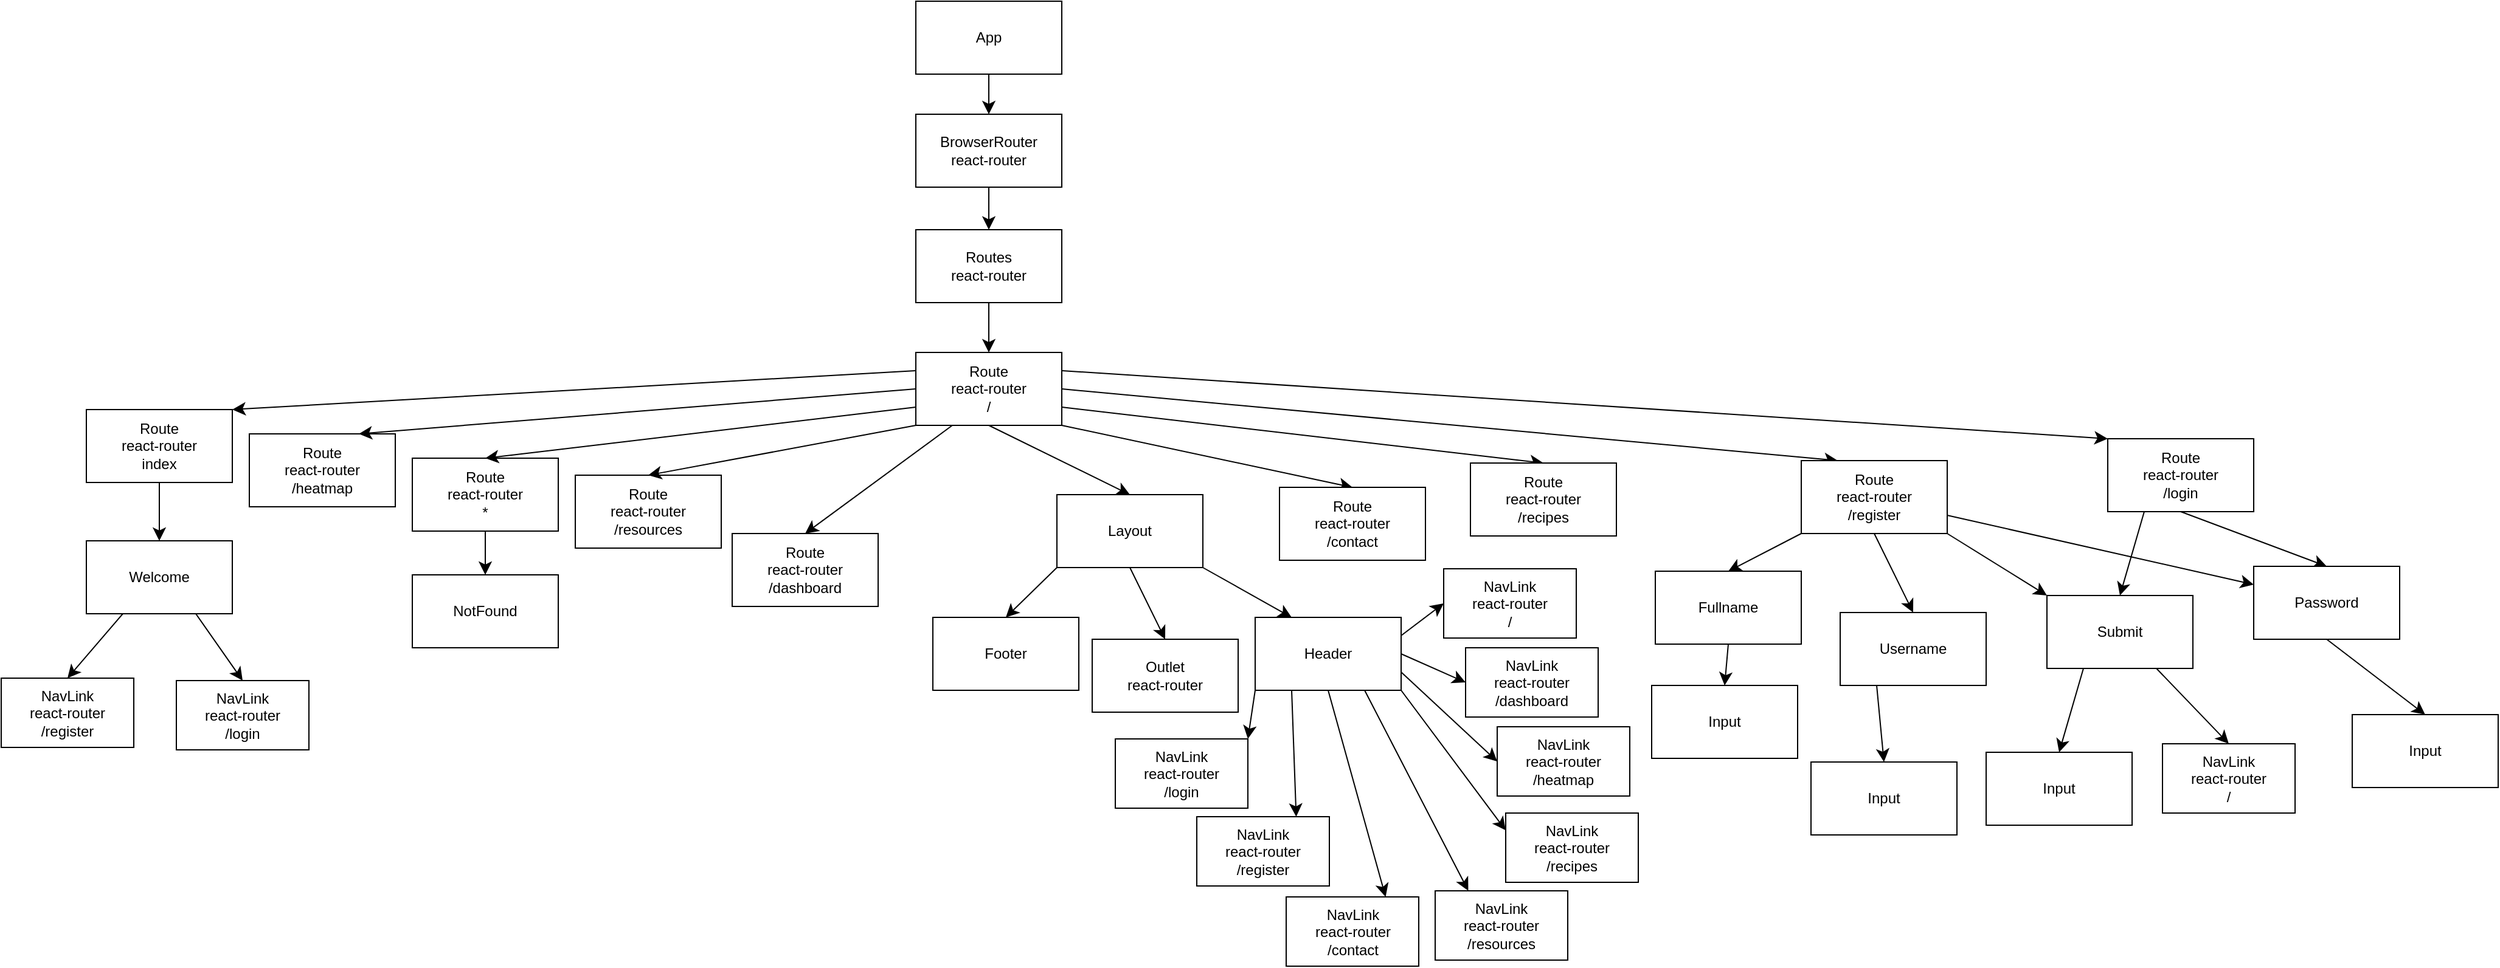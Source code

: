 <mxfile version="26.0.4">
  <diagram name="Page-1" id="x9pvSpp0PAn3SXcFR6wH">
    <mxGraphModel dx="3514" dy="1584" grid="0" gridSize="10" guides="1" tooltips="1" connect="1" arrows="1" fold="1" page="0" pageScale="1" pageWidth="850" pageHeight="1100" math="0" shadow="0">
      <root>
        <mxCell id="0" />
        <mxCell id="1" parent="0" />
        <mxCell id="64A-an-FrHLoS8Hmhy-h-107" style="edgeStyle=none;curved=1;rounded=0;orthogonalLoop=1;jettySize=auto;html=1;exitX=0.5;exitY=1;exitDx=0;exitDy=0;entryX=0.5;entryY=0;entryDx=0;entryDy=0;fontSize=12;startSize=8;endSize=8;" edge="1" parent="1" source="64A-an-FrHLoS8Hmhy-h-77" target="64A-an-FrHLoS8Hmhy-h-78">
          <mxGeometry relative="1" as="geometry" />
        </mxCell>
        <mxCell id="64A-an-FrHLoS8Hmhy-h-77" value="App" style="rounded=0;whiteSpace=wrap;html=1;" vertex="1" parent="1">
          <mxGeometry x="-61" y="-374" width="120" height="60" as="geometry" />
        </mxCell>
        <mxCell id="64A-an-FrHLoS8Hmhy-h-108" style="edgeStyle=none;curved=1;rounded=0;orthogonalLoop=1;jettySize=auto;html=1;exitX=0.5;exitY=1;exitDx=0;exitDy=0;fontSize=12;startSize=8;endSize=8;" edge="1" parent="1" source="64A-an-FrHLoS8Hmhy-h-78" target="64A-an-FrHLoS8Hmhy-h-79">
          <mxGeometry relative="1" as="geometry" />
        </mxCell>
        <mxCell id="64A-an-FrHLoS8Hmhy-h-78" value="&lt;div&gt;BrowserRouter&lt;/div&gt;react-router" style="rounded=0;whiteSpace=wrap;html=1;" vertex="1" parent="1">
          <mxGeometry x="-61" y="-281" width="120" height="60" as="geometry" />
        </mxCell>
        <mxCell id="64A-an-FrHLoS8Hmhy-h-109" style="edgeStyle=none;curved=1;rounded=0;orthogonalLoop=1;jettySize=auto;html=1;exitX=0.5;exitY=1;exitDx=0;exitDy=0;fontSize=12;startSize=8;endSize=8;" edge="1" parent="1" source="64A-an-FrHLoS8Hmhy-h-79" target="64A-an-FrHLoS8Hmhy-h-85">
          <mxGeometry relative="1" as="geometry" />
        </mxCell>
        <mxCell id="64A-an-FrHLoS8Hmhy-h-79" value="&lt;div&gt;Routes&lt;/div&gt;react-router" style="rounded=0;whiteSpace=wrap;html=1;" vertex="1" parent="1">
          <mxGeometry x="-61" y="-186" width="120" height="60" as="geometry" />
        </mxCell>
        <mxCell id="64A-an-FrHLoS8Hmhy-h-161" style="edgeStyle=none;curved=1;rounded=0;orthogonalLoop=1;jettySize=auto;html=1;exitX=0.25;exitY=1;exitDx=0;exitDy=0;entryX=0.5;entryY=0;entryDx=0;entryDy=0;fontSize=12;startSize=8;endSize=8;" edge="1" parent="1" source="64A-an-FrHLoS8Hmhy-h-80" target="64A-an-FrHLoS8Hmhy-h-160">
          <mxGeometry relative="1" as="geometry" />
        </mxCell>
        <mxCell id="64A-an-FrHLoS8Hmhy-h-162" style="edgeStyle=none;curved=1;rounded=0;orthogonalLoop=1;jettySize=auto;html=1;exitX=0.75;exitY=1;exitDx=0;exitDy=0;entryX=0.5;entryY=0;entryDx=0;entryDy=0;fontSize=12;startSize=8;endSize=8;" edge="1" parent="1" source="64A-an-FrHLoS8Hmhy-h-80" target="64A-an-FrHLoS8Hmhy-h-159">
          <mxGeometry relative="1" as="geometry" />
        </mxCell>
        <mxCell id="64A-an-FrHLoS8Hmhy-h-80" value="Welcome" style="rounded=0;whiteSpace=wrap;html=1;" vertex="1" parent="1">
          <mxGeometry x="-743" y="70" width="120" height="60" as="geometry" />
        </mxCell>
        <mxCell id="64A-an-FrHLoS8Hmhy-h-112" style="edgeStyle=none;curved=1;rounded=0;orthogonalLoop=1;jettySize=auto;html=1;exitX=0.5;exitY=1;exitDx=0;exitDy=0;entryX=0.5;entryY=0;entryDx=0;entryDy=0;fontSize=12;startSize=8;endSize=8;" edge="1" parent="1" source="64A-an-FrHLoS8Hmhy-h-81" target="64A-an-FrHLoS8Hmhy-h-87">
          <mxGeometry relative="1" as="geometry" />
        </mxCell>
        <mxCell id="64A-an-FrHLoS8Hmhy-h-81" value="&lt;div&gt;Route&lt;/div&gt;&lt;div&gt;react-router&lt;/div&gt;*" style="rounded=0;whiteSpace=wrap;html=1;" vertex="1" parent="1">
          <mxGeometry x="-475" y="2" width="120" height="60" as="geometry" />
        </mxCell>
        <mxCell id="64A-an-FrHLoS8Hmhy-h-82" value="&lt;div&gt;Route&lt;/div&gt;&lt;div&gt;react-router&lt;/div&gt;/heatmap" style="rounded=0;whiteSpace=wrap;html=1;" vertex="1" parent="1">
          <mxGeometry x="-609" y="-18" width="120" height="60" as="geometry" />
        </mxCell>
        <mxCell id="64A-an-FrHLoS8Hmhy-h-83" value="&lt;div&gt;Route&lt;/div&gt;&lt;div&gt;react-router&lt;/div&gt;/resources" style="rounded=0;whiteSpace=wrap;html=1;" vertex="1" parent="1">
          <mxGeometry x="-341" y="16" width="120" height="60" as="geometry" />
        </mxCell>
        <mxCell id="64A-an-FrHLoS8Hmhy-h-113" style="edgeStyle=none;curved=1;rounded=0;orthogonalLoop=1;jettySize=auto;html=1;exitX=0.5;exitY=1;exitDx=0;exitDy=0;entryX=0.5;entryY=0;entryDx=0;entryDy=0;fontSize=12;startSize=8;endSize=8;" edge="1" parent="1" source="64A-an-FrHLoS8Hmhy-h-84" target="64A-an-FrHLoS8Hmhy-h-80">
          <mxGeometry relative="1" as="geometry" />
        </mxCell>
        <mxCell id="64A-an-FrHLoS8Hmhy-h-84" value="&lt;div&gt;Route&lt;/div&gt;&lt;div&gt;react-router&lt;/div&gt;&lt;div&gt;index&lt;br&gt;&lt;/div&gt;" style="rounded=0;whiteSpace=wrap;html=1;" vertex="1" parent="1">
          <mxGeometry x="-743" y="-38" width="120" height="60" as="geometry" />
        </mxCell>
        <mxCell id="64A-an-FrHLoS8Hmhy-h-97" style="edgeStyle=none;curved=1;rounded=0;orthogonalLoop=1;jettySize=auto;html=1;exitX=0;exitY=0.25;exitDx=0;exitDy=0;entryX=1;entryY=0;entryDx=0;entryDy=0;fontSize=12;startSize=8;endSize=8;" edge="1" parent="1" source="64A-an-FrHLoS8Hmhy-h-85" target="64A-an-FrHLoS8Hmhy-h-84">
          <mxGeometry relative="1" as="geometry" />
        </mxCell>
        <mxCell id="64A-an-FrHLoS8Hmhy-h-98" style="edgeStyle=none;curved=1;rounded=0;orthogonalLoop=1;jettySize=auto;html=1;exitX=0;exitY=0.5;exitDx=0;exitDy=0;entryX=0.75;entryY=0;entryDx=0;entryDy=0;fontSize=12;startSize=8;endSize=8;" edge="1" parent="1" source="64A-an-FrHLoS8Hmhy-h-85" target="64A-an-FrHLoS8Hmhy-h-82">
          <mxGeometry relative="1" as="geometry" />
        </mxCell>
        <mxCell id="64A-an-FrHLoS8Hmhy-h-99" style="edgeStyle=none;curved=1;rounded=0;orthogonalLoop=1;jettySize=auto;html=1;exitX=0;exitY=0.75;exitDx=0;exitDy=0;entryX=0.5;entryY=0;entryDx=0;entryDy=0;fontSize=12;startSize=8;endSize=8;" edge="1" parent="1" source="64A-an-FrHLoS8Hmhy-h-85" target="64A-an-FrHLoS8Hmhy-h-81">
          <mxGeometry relative="1" as="geometry" />
        </mxCell>
        <mxCell id="64A-an-FrHLoS8Hmhy-h-100" style="edgeStyle=none;curved=1;rounded=0;orthogonalLoop=1;jettySize=auto;html=1;exitX=0;exitY=1;exitDx=0;exitDy=0;entryX=0.5;entryY=0;entryDx=0;entryDy=0;fontSize=12;startSize=8;endSize=8;" edge="1" parent="1" source="64A-an-FrHLoS8Hmhy-h-85" target="64A-an-FrHLoS8Hmhy-h-83">
          <mxGeometry relative="1" as="geometry" />
        </mxCell>
        <mxCell id="64A-an-FrHLoS8Hmhy-h-101" style="edgeStyle=none;curved=1;rounded=0;orthogonalLoop=1;jettySize=auto;html=1;exitX=1;exitY=0.25;exitDx=0;exitDy=0;entryX=0;entryY=0;entryDx=0;entryDy=0;fontSize=12;startSize=8;endSize=8;" edge="1" parent="1" source="64A-an-FrHLoS8Hmhy-h-85" target="64A-an-FrHLoS8Hmhy-h-89">
          <mxGeometry relative="1" as="geometry" />
        </mxCell>
        <mxCell id="64A-an-FrHLoS8Hmhy-h-102" style="edgeStyle=none;curved=1;rounded=0;orthogonalLoop=1;jettySize=auto;html=1;exitX=1;exitY=0.5;exitDx=0;exitDy=0;entryX=0.25;entryY=0;entryDx=0;entryDy=0;fontSize=12;startSize=8;endSize=8;" edge="1" parent="1" source="64A-an-FrHLoS8Hmhy-h-85" target="64A-an-FrHLoS8Hmhy-h-93">
          <mxGeometry relative="1" as="geometry" />
        </mxCell>
        <mxCell id="64A-an-FrHLoS8Hmhy-h-103" style="edgeStyle=none;curved=1;rounded=0;orthogonalLoop=1;jettySize=auto;html=1;exitX=1;exitY=0.75;exitDx=0;exitDy=0;entryX=0.5;entryY=0;entryDx=0;entryDy=0;fontSize=12;startSize=8;endSize=8;" edge="1" parent="1" source="64A-an-FrHLoS8Hmhy-h-85" target="64A-an-FrHLoS8Hmhy-h-92">
          <mxGeometry relative="1" as="geometry" />
        </mxCell>
        <mxCell id="64A-an-FrHLoS8Hmhy-h-104" style="edgeStyle=none;curved=1;rounded=0;orthogonalLoop=1;jettySize=auto;html=1;exitX=1;exitY=1;exitDx=0;exitDy=0;entryX=0.5;entryY=0;entryDx=0;entryDy=0;fontSize=12;startSize=8;endSize=8;" edge="1" parent="1" source="64A-an-FrHLoS8Hmhy-h-85" target="64A-an-FrHLoS8Hmhy-h-91">
          <mxGeometry relative="1" as="geometry" />
        </mxCell>
        <mxCell id="64A-an-FrHLoS8Hmhy-h-110" style="edgeStyle=none;curved=1;rounded=0;orthogonalLoop=1;jettySize=auto;html=1;exitX=0.25;exitY=1;exitDx=0;exitDy=0;entryX=0.5;entryY=0;entryDx=0;entryDy=0;fontSize=12;startSize=8;endSize=8;" edge="1" parent="1" source="64A-an-FrHLoS8Hmhy-h-85" target="64A-an-FrHLoS8Hmhy-h-90">
          <mxGeometry relative="1" as="geometry" />
        </mxCell>
        <mxCell id="64A-an-FrHLoS8Hmhy-h-120" style="edgeStyle=none;curved=1;rounded=0;orthogonalLoop=1;jettySize=auto;html=1;exitX=0.5;exitY=1;exitDx=0;exitDy=0;entryX=0.5;entryY=0;entryDx=0;entryDy=0;fontSize=12;startSize=8;endSize=8;" edge="1" parent="1" source="64A-an-FrHLoS8Hmhy-h-85" target="64A-an-FrHLoS8Hmhy-h-119">
          <mxGeometry relative="1" as="geometry" />
        </mxCell>
        <mxCell id="64A-an-FrHLoS8Hmhy-h-85" value="&lt;div&gt;Route&lt;/div&gt;&lt;div&gt;react-router&lt;/div&gt;/" style="rounded=0;whiteSpace=wrap;html=1;" vertex="1" parent="1">
          <mxGeometry x="-61" y="-85" width="120" height="60" as="geometry" />
        </mxCell>
        <mxCell id="64A-an-FrHLoS8Hmhy-h-87" value="NotFound" style="rounded=0;whiteSpace=wrap;html=1;" vertex="1" parent="1">
          <mxGeometry x="-475" y="98" width="120" height="60" as="geometry" />
        </mxCell>
        <mxCell id="64A-an-FrHLoS8Hmhy-h-184" style="edgeStyle=none;curved=1;rounded=0;orthogonalLoop=1;jettySize=auto;html=1;exitX=0.5;exitY=1;exitDx=0;exitDy=0;entryX=0.5;entryY=0;entryDx=0;entryDy=0;fontSize=12;startSize=8;endSize=8;" edge="1" parent="1" source="64A-an-FrHLoS8Hmhy-h-89" target="64A-an-FrHLoS8Hmhy-h-165">
          <mxGeometry relative="1" as="geometry" />
        </mxCell>
        <mxCell id="64A-an-FrHLoS8Hmhy-h-187" style="edgeStyle=none;curved=1;rounded=0;orthogonalLoop=1;jettySize=auto;html=1;exitX=0.25;exitY=1;exitDx=0;exitDy=0;entryX=0.5;entryY=0;entryDx=0;entryDy=0;fontSize=12;startSize=8;endSize=8;" edge="1" parent="1" source="64A-an-FrHLoS8Hmhy-h-89" target="64A-an-FrHLoS8Hmhy-h-166">
          <mxGeometry relative="1" as="geometry" />
        </mxCell>
        <mxCell id="64A-an-FrHLoS8Hmhy-h-89" value="&lt;div&gt;Route&lt;/div&gt;&lt;div&gt;react-router&lt;/div&gt;/login" style="rounded=0;whiteSpace=wrap;html=1;" vertex="1" parent="1">
          <mxGeometry x="919" y="-14" width="120" height="60" as="geometry" />
        </mxCell>
        <mxCell id="64A-an-FrHLoS8Hmhy-h-90" value="&lt;div&gt;Route&lt;/div&gt;&lt;div&gt;react-router&lt;/div&gt;/dashboard" style="rounded=0;whiteSpace=wrap;html=1;" vertex="1" parent="1">
          <mxGeometry x="-212" y="64" width="120" height="60" as="geometry" />
        </mxCell>
        <mxCell id="64A-an-FrHLoS8Hmhy-h-91" value="&lt;div&gt;Route&lt;/div&gt;&lt;div&gt;react-router&lt;/div&gt;/contact" style="rounded=0;whiteSpace=wrap;html=1;" vertex="1" parent="1">
          <mxGeometry x="238" y="26" width="120" height="60" as="geometry" />
        </mxCell>
        <mxCell id="64A-an-FrHLoS8Hmhy-h-92" value="&lt;div&gt;Route&lt;/div&gt;&lt;div&gt;react-router&lt;/div&gt;/recipes" style="rounded=0;whiteSpace=wrap;html=1;" vertex="1" parent="1">
          <mxGeometry x="395" y="6" width="120" height="60" as="geometry" />
        </mxCell>
        <mxCell id="64A-an-FrHLoS8Hmhy-h-167" style="edgeStyle=none;curved=1;rounded=0;orthogonalLoop=1;jettySize=auto;html=1;exitX=0;exitY=1;exitDx=0;exitDy=0;entryX=0.5;entryY=0;entryDx=0;entryDy=0;fontSize=12;startSize=8;endSize=8;" edge="1" parent="1" source="64A-an-FrHLoS8Hmhy-h-93" target="64A-an-FrHLoS8Hmhy-h-163">
          <mxGeometry relative="1" as="geometry" />
        </mxCell>
        <mxCell id="64A-an-FrHLoS8Hmhy-h-185" style="edgeStyle=none;curved=1;rounded=0;orthogonalLoop=1;jettySize=auto;html=1;exitX=0.5;exitY=1;exitDx=0;exitDy=0;entryX=0.5;entryY=0;entryDx=0;entryDy=0;fontSize=12;startSize=8;endSize=8;" edge="1" parent="1" source="64A-an-FrHLoS8Hmhy-h-93" target="64A-an-FrHLoS8Hmhy-h-164">
          <mxGeometry relative="1" as="geometry" />
        </mxCell>
        <mxCell id="64A-an-FrHLoS8Hmhy-h-186" style="edgeStyle=none;curved=1;rounded=0;orthogonalLoop=1;jettySize=auto;html=1;exitX=1;exitY=1;exitDx=0;exitDy=0;entryX=0;entryY=0;entryDx=0;entryDy=0;fontSize=12;startSize=8;endSize=8;" edge="1" parent="1" source="64A-an-FrHLoS8Hmhy-h-93" target="64A-an-FrHLoS8Hmhy-h-166">
          <mxGeometry relative="1" as="geometry" />
        </mxCell>
        <mxCell id="64A-an-FrHLoS8Hmhy-h-188" style="edgeStyle=none;curved=1;rounded=0;orthogonalLoop=1;jettySize=auto;html=1;exitX=1;exitY=0.75;exitDx=0;exitDy=0;entryX=0;entryY=0.25;entryDx=0;entryDy=0;fontSize=12;startSize=8;endSize=8;" edge="1" parent="1" source="64A-an-FrHLoS8Hmhy-h-93" target="64A-an-FrHLoS8Hmhy-h-165">
          <mxGeometry relative="1" as="geometry" />
        </mxCell>
        <mxCell id="64A-an-FrHLoS8Hmhy-h-93" value="&lt;div&gt;Route&lt;/div&gt;&lt;div&gt;react-router&lt;/div&gt;/register" style="rounded=0;whiteSpace=wrap;html=1;" vertex="1" parent="1">
          <mxGeometry x="667" y="4" width="120" height="60" as="geometry" />
        </mxCell>
        <mxCell id="64A-an-FrHLoS8Hmhy-h-116" value="Footer" style="rounded=0;whiteSpace=wrap;html=1;" vertex="1" parent="1">
          <mxGeometry x="-47" y="133" width="120" height="60" as="geometry" />
        </mxCell>
        <mxCell id="64A-an-FrHLoS8Hmhy-h-117" value="&lt;div&gt;Outlet&lt;/div&gt;&lt;div&gt;react-router&lt;br&gt;&lt;/div&gt;" style="rounded=0;whiteSpace=wrap;html=1;" vertex="1" parent="1">
          <mxGeometry x="84" y="151" width="120" height="60" as="geometry" />
        </mxCell>
        <mxCell id="64A-an-FrHLoS8Hmhy-h-151" style="edgeStyle=none;curved=1;rounded=0;orthogonalLoop=1;jettySize=auto;html=1;exitX=1;exitY=0.25;exitDx=0;exitDy=0;entryX=0;entryY=0.5;entryDx=0;entryDy=0;fontSize=12;startSize=8;endSize=8;" edge="1" parent="1" source="64A-an-FrHLoS8Hmhy-h-118" target="64A-an-FrHLoS8Hmhy-h-135">
          <mxGeometry relative="1" as="geometry" />
        </mxCell>
        <mxCell id="64A-an-FrHLoS8Hmhy-h-152" style="edgeStyle=none;curved=1;rounded=0;orthogonalLoop=1;jettySize=auto;html=1;exitX=1;exitY=0.5;exitDx=0;exitDy=0;entryX=0;entryY=0.5;entryDx=0;entryDy=0;fontSize=12;startSize=8;endSize=8;" edge="1" parent="1" source="64A-an-FrHLoS8Hmhy-h-118" target="64A-an-FrHLoS8Hmhy-h-146">
          <mxGeometry relative="1" as="geometry" />
        </mxCell>
        <mxCell id="64A-an-FrHLoS8Hmhy-h-153" style="edgeStyle=none;curved=1;rounded=0;orthogonalLoop=1;jettySize=auto;html=1;exitX=1;exitY=0.75;exitDx=0;exitDy=0;entryX=0;entryY=0.5;entryDx=0;entryDy=0;fontSize=12;startSize=8;endSize=8;" edge="1" parent="1" source="64A-an-FrHLoS8Hmhy-h-118" target="64A-an-FrHLoS8Hmhy-h-145">
          <mxGeometry relative="1" as="geometry" />
        </mxCell>
        <mxCell id="64A-an-FrHLoS8Hmhy-h-154" style="edgeStyle=none;curved=1;rounded=0;orthogonalLoop=1;jettySize=auto;html=1;exitX=1;exitY=1;exitDx=0;exitDy=0;entryX=0;entryY=0.25;entryDx=0;entryDy=0;fontSize=12;startSize=8;endSize=8;" edge="1" parent="1" source="64A-an-FrHLoS8Hmhy-h-118" target="64A-an-FrHLoS8Hmhy-h-144">
          <mxGeometry relative="1" as="geometry" />
        </mxCell>
        <mxCell id="64A-an-FrHLoS8Hmhy-h-155" style="edgeStyle=none;curved=1;rounded=0;orthogonalLoop=1;jettySize=auto;html=1;exitX=0.75;exitY=1;exitDx=0;exitDy=0;entryX=0.25;entryY=0;entryDx=0;entryDy=0;fontSize=12;startSize=8;endSize=8;" edge="1" parent="1" source="64A-an-FrHLoS8Hmhy-h-118" target="64A-an-FrHLoS8Hmhy-h-143">
          <mxGeometry relative="1" as="geometry" />
        </mxCell>
        <mxCell id="64A-an-FrHLoS8Hmhy-h-156" style="edgeStyle=none;curved=1;rounded=0;orthogonalLoop=1;jettySize=auto;html=1;exitX=0.5;exitY=1;exitDx=0;exitDy=0;entryX=0.75;entryY=0;entryDx=0;entryDy=0;fontSize=12;startSize=8;endSize=8;" edge="1" parent="1" source="64A-an-FrHLoS8Hmhy-h-118" target="64A-an-FrHLoS8Hmhy-h-142">
          <mxGeometry relative="1" as="geometry" />
        </mxCell>
        <mxCell id="64A-an-FrHLoS8Hmhy-h-157" style="edgeStyle=none;curved=1;rounded=0;orthogonalLoop=1;jettySize=auto;html=1;exitX=0.25;exitY=1;exitDx=0;exitDy=0;entryX=0.75;entryY=0;entryDx=0;entryDy=0;fontSize=12;startSize=8;endSize=8;" edge="1" parent="1" source="64A-an-FrHLoS8Hmhy-h-118" target="64A-an-FrHLoS8Hmhy-h-141">
          <mxGeometry relative="1" as="geometry" />
        </mxCell>
        <mxCell id="64A-an-FrHLoS8Hmhy-h-158" style="edgeStyle=none;curved=1;rounded=0;orthogonalLoop=1;jettySize=auto;html=1;exitX=0;exitY=1;exitDx=0;exitDy=0;entryX=1;entryY=0;entryDx=0;entryDy=0;fontSize=12;startSize=8;endSize=8;" edge="1" parent="1" source="64A-an-FrHLoS8Hmhy-h-118" target="64A-an-FrHLoS8Hmhy-h-140">
          <mxGeometry relative="1" as="geometry" />
        </mxCell>
        <mxCell id="64A-an-FrHLoS8Hmhy-h-118" value="Header" style="rounded=0;whiteSpace=wrap;html=1;" vertex="1" parent="1">
          <mxGeometry x="218" y="133" width="120" height="60" as="geometry" />
        </mxCell>
        <mxCell id="64A-an-FrHLoS8Hmhy-h-121" style="edgeStyle=none;curved=1;rounded=0;orthogonalLoop=1;jettySize=auto;html=1;exitX=0;exitY=1;exitDx=0;exitDy=0;entryX=0.5;entryY=0;entryDx=0;entryDy=0;fontSize=12;startSize=8;endSize=8;" edge="1" parent="1" source="64A-an-FrHLoS8Hmhy-h-119" target="64A-an-FrHLoS8Hmhy-h-116">
          <mxGeometry relative="1" as="geometry" />
        </mxCell>
        <mxCell id="64A-an-FrHLoS8Hmhy-h-122" style="edgeStyle=none;curved=1;rounded=0;orthogonalLoop=1;jettySize=auto;html=1;exitX=0.5;exitY=1;exitDx=0;exitDy=0;entryX=0.5;entryY=0;entryDx=0;entryDy=0;fontSize=12;startSize=8;endSize=8;" edge="1" parent="1" source="64A-an-FrHLoS8Hmhy-h-119" target="64A-an-FrHLoS8Hmhy-h-117">
          <mxGeometry relative="1" as="geometry" />
        </mxCell>
        <mxCell id="64A-an-FrHLoS8Hmhy-h-123" style="edgeStyle=none;curved=1;rounded=0;orthogonalLoop=1;jettySize=auto;html=1;exitX=1;exitY=1;exitDx=0;exitDy=0;entryX=0.25;entryY=0;entryDx=0;entryDy=0;fontSize=12;startSize=8;endSize=8;" edge="1" parent="1" source="64A-an-FrHLoS8Hmhy-h-119" target="64A-an-FrHLoS8Hmhy-h-118">
          <mxGeometry relative="1" as="geometry" />
        </mxCell>
        <mxCell id="64A-an-FrHLoS8Hmhy-h-119" value="Layout" style="rounded=0;whiteSpace=wrap;html=1;" vertex="1" parent="1">
          <mxGeometry x="55" y="32" width="120" height="60" as="geometry" />
        </mxCell>
        <mxCell id="64A-an-FrHLoS8Hmhy-h-135" value="&lt;div&gt;NavLink&lt;/div&gt;&lt;div&gt;react-router&lt;/div&gt;&lt;div&gt;/&lt;br&gt;&lt;/div&gt;" style="rounded=0;whiteSpace=wrap;html=1;" vertex="1" parent="1">
          <mxGeometry x="373" y="93" width="109" height="57" as="geometry" />
        </mxCell>
        <mxCell id="64A-an-FrHLoS8Hmhy-h-140" value="&lt;div&gt;NavLink&lt;/div&gt;&lt;div&gt;react-router&lt;/div&gt;&lt;div&gt;/login&lt;/div&gt;" style="rounded=0;whiteSpace=wrap;html=1;" vertex="1" parent="1">
          <mxGeometry x="103" y="233" width="109" height="57" as="geometry" />
        </mxCell>
        <mxCell id="64A-an-FrHLoS8Hmhy-h-141" value="&lt;div&gt;NavLink&lt;/div&gt;&lt;div&gt;react-router&lt;/div&gt;&lt;div&gt;/register&lt;/div&gt;" style="rounded=0;whiteSpace=wrap;html=1;" vertex="1" parent="1">
          <mxGeometry x="170" y="297" width="109" height="57" as="geometry" />
        </mxCell>
        <mxCell id="64A-an-FrHLoS8Hmhy-h-142" value="&lt;div&gt;NavLink&lt;/div&gt;&lt;div&gt;react-router&lt;/div&gt;&lt;div&gt;/contact&lt;/div&gt;" style="rounded=0;whiteSpace=wrap;html=1;" vertex="1" parent="1">
          <mxGeometry x="243.5" y="363" width="109" height="57" as="geometry" />
        </mxCell>
        <mxCell id="64A-an-FrHLoS8Hmhy-h-143" value="&lt;div&gt;NavLink&lt;/div&gt;&lt;div&gt;react-router&lt;/div&gt;&lt;div&gt;/resources&lt;/div&gt;" style="rounded=0;whiteSpace=wrap;html=1;" vertex="1" parent="1">
          <mxGeometry x="366" y="358" width="109" height="57" as="geometry" />
        </mxCell>
        <mxCell id="64A-an-FrHLoS8Hmhy-h-144" value="&lt;div&gt;NavLink&lt;/div&gt;&lt;div&gt;react-router&lt;/div&gt;&lt;div&gt;/recipes&lt;/div&gt;" style="rounded=0;whiteSpace=wrap;html=1;" vertex="1" parent="1">
          <mxGeometry x="424" y="294" width="109" height="57" as="geometry" />
        </mxCell>
        <mxCell id="64A-an-FrHLoS8Hmhy-h-145" value="&lt;div&gt;NavLink&lt;/div&gt;&lt;div&gt;react-router&lt;/div&gt;&lt;div&gt;/heatmap&lt;/div&gt;" style="rounded=0;whiteSpace=wrap;html=1;" vertex="1" parent="1">
          <mxGeometry x="417" y="223" width="109" height="57" as="geometry" />
        </mxCell>
        <mxCell id="64A-an-FrHLoS8Hmhy-h-146" value="&lt;div&gt;NavLink&lt;/div&gt;&lt;div&gt;react-router&lt;/div&gt;&lt;div&gt;/dashboard&lt;/div&gt;" style="rounded=0;whiteSpace=wrap;html=1;" vertex="1" parent="1">
          <mxGeometry x="391" y="158" width="109" height="57" as="geometry" />
        </mxCell>
        <mxCell id="64A-an-FrHLoS8Hmhy-h-159" value="&lt;div&gt;NavLink&lt;/div&gt;&lt;div&gt;react-router&lt;/div&gt;&lt;div&gt;/login&lt;/div&gt;" style="rounded=0;whiteSpace=wrap;html=1;" vertex="1" parent="1">
          <mxGeometry x="-669" y="185" width="109" height="57" as="geometry" />
        </mxCell>
        <mxCell id="64A-an-FrHLoS8Hmhy-h-160" value="&lt;div&gt;NavLink&lt;/div&gt;&lt;div&gt;react-router&lt;/div&gt;&lt;div&gt;/register&lt;/div&gt;" style="rounded=0;whiteSpace=wrap;html=1;" vertex="1" parent="1">
          <mxGeometry x="-813" y="183" width="109" height="57" as="geometry" />
        </mxCell>
        <mxCell id="64A-an-FrHLoS8Hmhy-h-177" style="edgeStyle=none;curved=1;rounded=0;orthogonalLoop=1;jettySize=auto;html=1;exitX=0.5;exitY=1;exitDx=0;exitDy=0;entryX=0.5;entryY=0;entryDx=0;entryDy=0;fontSize=12;startSize=8;endSize=8;" edge="1" parent="1" source="64A-an-FrHLoS8Hmhy-h-163" target="64A-an-FrHLoS8Hmhy-h-172">
          <mxGeometry relative="1" as="geometry" />
        </mxCell>
        <mxCell id="64A-an-FrHLoS8Hmhy-h-163" value="Fullname" style="rounded=0;whiteSpace=wrap;html=1;" vertex="1" parent="1">
          <mxGeometry x="547" y="95" width="120" height="60" as="geometry" />
        </mxCell>
        <mxCell id="64A-an-FrHLoS8Hmhy-h-178" style="edgeStyle=none;curved=1;rounded=0;orthogonalLoop=1;jettySize=auto;html=1;exitX=0.25;exitY=1;exitDx=0;exitDy=0;entryX=0.5;entryY=0;entryDx=0;entryDy=0;fontSize=12;startSize=8;endSize=8;" edge="1" parent="1" source="64A-an-FrHLoS8Hmhy-h-164" target="64A-an-FrHLoS8Hmhy-h-174">
          <mxGeometry relative="1" as="geometry" />
        </mxCell>
        <mxCell id="64A-an-FrHLoS8Hmhy-h-164" value="Username" style="rounded=0;whiteSpace=wrap;html=1;" vertex="1" parent="1">
          <mxGeometry x="699" y="129" width="120" height="60" as="geometry" />
        </mxCell>
        <mxCell id="64A-an-FrHLoS8Hmhy-h-183" style="edgeStyle=none;curved=1;rounded=0;orthogonalLoop=1;jettySize=auto;html=1;exitX=0.5;exitY=1;exitDx=0;exitDy=0;entryX=0.5;entryY=0;entryDx=0;entryDy=0;fontSize=12;startSize=8;endSize=8;" edge="1" parent="1" source="64A-an-FrHLoS8Hmhy-h-165" target="64A-an-FrHLoS8Hmhy-h-176">
          <mxGeometry relative="1" as="geometry" />
        </mxCell>
        <mxCell id="64A-an-FrHLoS8Hmhy-h-165" value="Password" style="rounded=0;whiteSpace=wrap;html=1;" vertex="1" parent="1">
          <mxGeometry x="1039" y="91" width="120" height="60" as="geometry" />
        </mxCell>
        <mxCell id="64A-an-FrHLoS8Hmhy-h-179" style="edgeStyle=none;curved=1;rounded=0;orthogonalLoop=1;jettySize=auto;html=1;exitX=0.25;exitY=1;exitDx=0;exitDy=0;entryX=0.5;entryY=0;entryDx=0;entryDy=0;fontSize=12;startSize=8;endSize=8;" edge="1" parent="1" source="64A-an-FrHLoS8Hmhy-h-166" target="64A-an-FrHLoS8Hmhy-h-175">
          <mxGeometry relative="1" as="geometry" />
        </mxCell>
        <mxCell id="64A-an-FrHLoS8Hmhy-h-180" style="edgeStyle=none;curved=1;rounded=0;orthogonalLoop=1;jettySize=auto;html=1;exitX=0.75;exitY=1;exitDx=0;exitDy=0;entryX=0.5;entryY=0;entryDx=0;entryDy=0;fontSize=12;startSize=8;endSize=8;" edge="1" parent="1" source="64A-an-FrHLoS8Hmhy-h-166" target="64A-an-FrHLoS8Hmhy-h-171">
          <mxGeometry relative="1" as="geometry" />
        </mxCell>
        <mxCell id="64A-an-FrHLoS8Hmhy-h-166" value="Submit" style="rounded=0;whiteSpace=wrap;html=1;" vertex="1" parent="1">
          <mxGeometry x="869" y="115" width="120" height="60" as="geometry" />
        </mxCell>
        <mxCell id="64A-an-FrHLoS8Hmhy-h-171" value="&lt;div&gt;NavLink&lt;/div&gt;&lt;div&gt;react-router&lt;/div&gt;&lt;div&gt;/&lt;/div&gt;" style="rounded=0;whiteSpace=wrap;html=1;" vertex="1" parent="1">
          <mxGeometry x="964" y="237" width="109" height="57" as="geometry" />
        </mxCell>
        <mxCell id="64A-an-FrHLoS8Hmhy-h-172" value="Input" style="rounded=0;whiteSpace=wrap;html=1;" vertex="1" parent="1">
          <mxGeometry x="544" y="189" width="120" height="60" as="geometry" />
        </mxCell>
        <mxCell id="64A-an-FrHLoS8Hmhy-h-174" value="Input" style="rounded=0;whiteSpace=wrap;html=1;" vertex="1" parent="1">
          <mxGeometry x="675" y="252" width="120" height="60" as="geometry" />
        </mxCell>
        <mxCell id="64A-an-FrHLoS8Hmhy-h-175" value="Input" style="rounded=0;whiteSpace=wrap;html=1;" vertex="1" parent="1">
          <mxGeometry x="819" y="244" width="120" height="60" as="geometry" />
        </mxCell>
        <mxCell id="64A-an-FrHLoS8Hmhy-h-176" value="Input" style="rounded=0;whiteSpace=wrap;html=1;" vertex="1" parent="1">
          <mxGeometry x="1120" y="213" width="120" height="60" as="geometry" />
        </mxCell>
      </root>
    </mxGraphModel>
  </diagram>
</mxfile>
